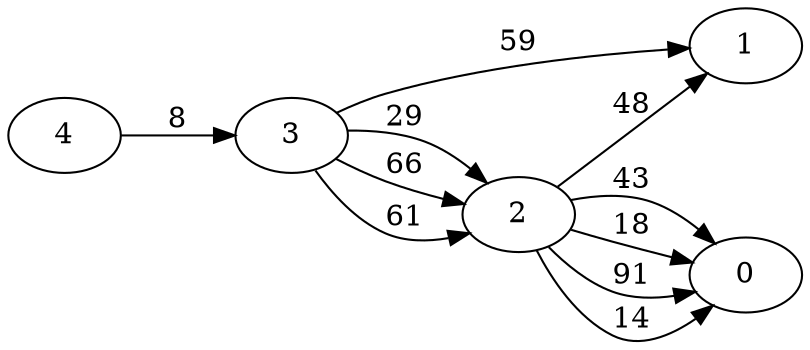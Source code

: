 digraph G {
ranksep = "equally";
rankdir = LR;
{rank = same; 0; };
{rank = same; 1; };
{rank = same; 2; };
{rank = same; };
{rank = same; 3; };
{rank = same; };
{rank = same; 4; };
{rank = same; };
0
1
2->0[label="43"];
2->1[label="48"];
2->0[label="18"];
2->0[label="91"];
2->0[label="14"];
3->2[label="29"];
3->1[label="59"];
3->2[label="66"];
3->2[label="61"];
4->3[label="8"];
}

